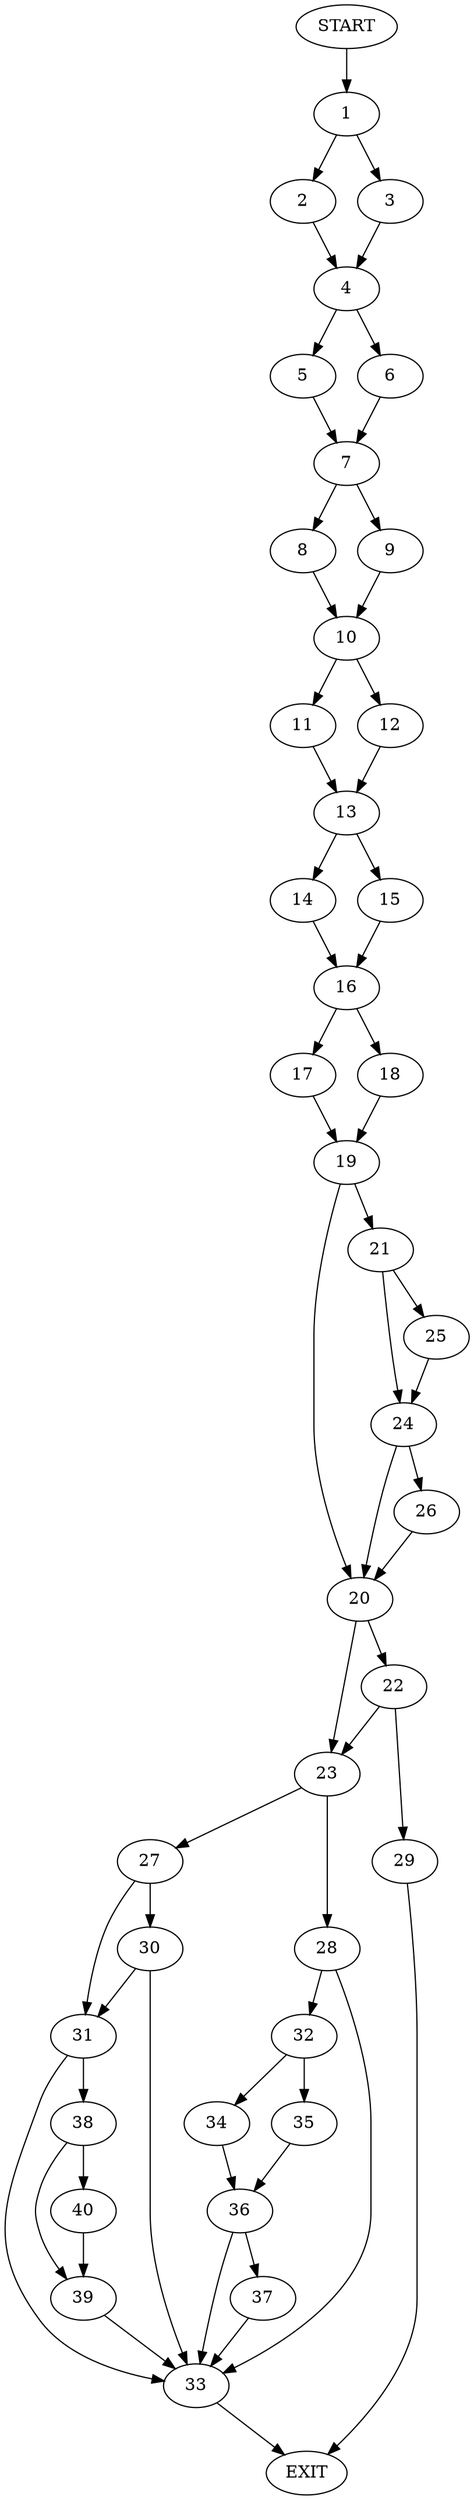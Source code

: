 digraph {
0 [label="START"]
41 [label="EXIT"]
0 -> 1
1 -> 2
1 -> 3
3 -> 4
2 -> 4
4 -> 5
4 -> 6
5 -> 7
6 -> 7
7 -> 8
7 -> 9
8 -> 10
9 -> 10
10 -> 11
10 -> 12
11 -> 13
12 -> 13
13 -> 14
13 -> 15
15 -> 16
14 -> 16
16 -> 17
16 -> 18
17 -> 19
18 -> 19
19 -> 20
19 -> 21
20 -> 22
20 -> 23
21 -> 24
21 -> 25
24 -> 26
24 -> 20
25 -> 24
26 -> 20
23 -> 27
23 -> 28
22 -> 29
22 -> 23
29 -> 41
27 -> 30
27 -> 31
28 -> 32
28 -> 33
33 -> 41
32 -> 34
32 -> 35
35 -> 36
34 -> 36
36 -> 33
36 -> 37
37 -> 33
30 -> 31
30 -> 33
31 -> 33
31 -> 38
38 -> 39
38 -> 40
39 -> 33
40 -> 39
}
